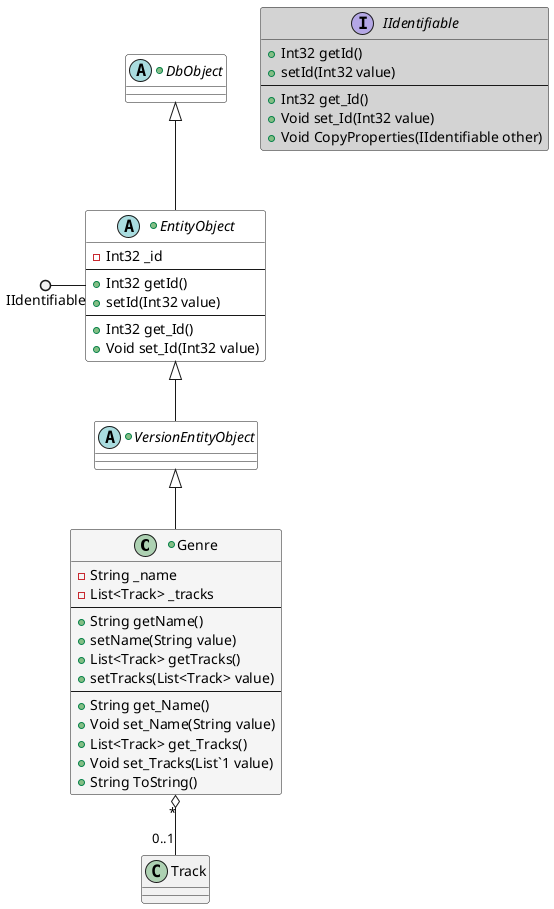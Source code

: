 ﻿//@GeneratedCode
@startuml SEMusicStoreBase.Logic.Entities.Genre
+class Genre #whitesmoke {
    - String _name
    - List<Track> _tracks
    ---
     + String getName()
     + setName(String value)
     + List<Track> getTracks()
     + setTracks(List<Track> value)
    ---
    + String get_Name()
    + Void set_Name(String value)
    + List<Track> get_Tracks()
    + Void set_Tracks(List`1 value)
    + String ToString()
}
+abstract class VersionEntityObject #white {
}
+abstract class EntityObject #white {
    - Int32 _id
    ---
     + Int32 getId()
     + setId(Int32 value)
    ---
    + Int32 get_Id()
    + Void set_Id(Int32 value)
}
+abstract class DbObject #white {
}
interface IIdentifiable #lightgrey {
     + Int32 getId()
     + setId(Int32 value)
    ---
    + Int32 get_Id()
    + Void set_Id(Int32 value)
    + Void CopyProperties(IIdentifiable other)
}
VersionEntityObject <|-- Genre
EntityObject <|-- VersionEntityObject
DbObject <|-- EntityObject
IIdentifiable ()- EntityObject
Genre "*" o-- "0..1" Track
@enduml
